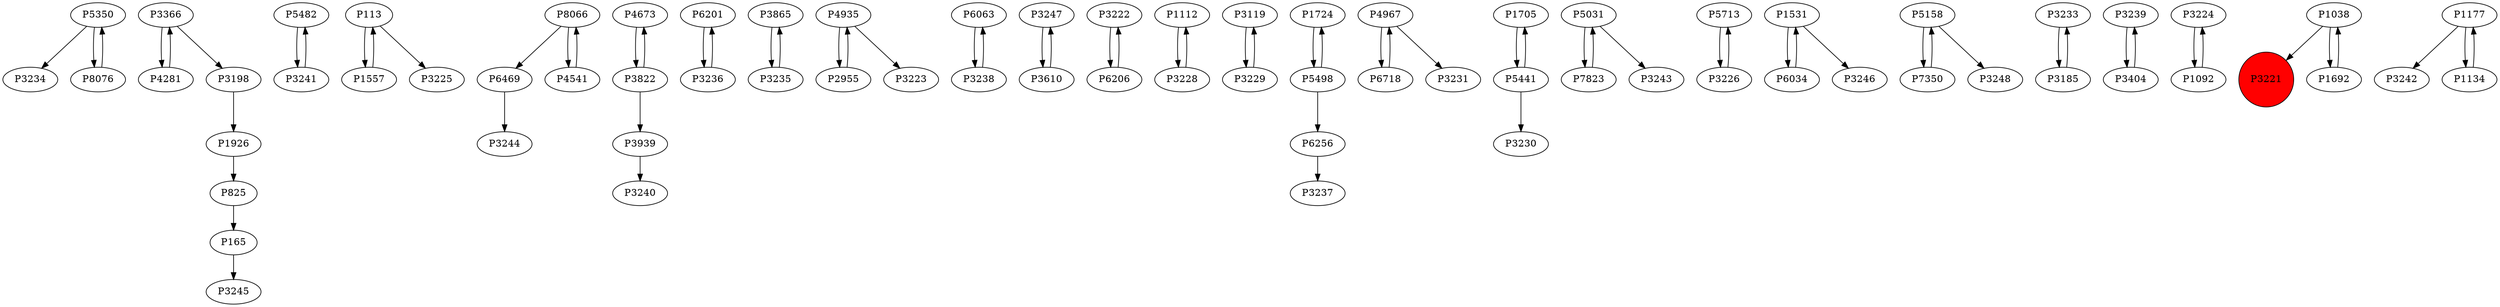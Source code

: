 digraph {
	P5350 -> P3234
	P1926 -> P825
	P5482 -> P3241
	P113 -> P1557
	P6469 -> P3244
	P4673 -> P3822
	P1557 -> P113
	P6201 -> P3236
	P3865 -> P3235
	P8066 -> P6469
	P4935 -> P2955
	P6063 -> P3238
	P5350 -> P8076
	P3247 -> P3610
	P4281 -> P3366
	P165 -> P3245
	P3222 -> P6206
	P3610 -> P3247
	P3366 -> P4281
	P3241 -> P5482
	P1112 -> P3228
	P6206 -> P3222
	P2955 -> P4935
	P3822 -> P4673
	P3236 -> P6201
	P3119 -> P3229
	P1724 -> P5498
	P4967 -> P6718
	P3235 -> P3865
	P4541 -> P8066
	P1705 -> P5441
	P5031 -> P7823
	P5713 -> P3226
	P1531 -> P6034
	P6256 -> P3237
	P3366 -> P3198
	P5158 -> P7350
	P4935 -> P3223
	P3233 -> P3185
	P5498 -> P6256
	P3229 -> P3119
	P3198 -> P1926
	P5441 -> P3230
	P7823 -> P5031
	P3239 -> P3404
	P3224 -> P1092
	P1038 -> P3221
	P1531 -> P3246
	P5441 -> P1705
	P8066 -> P4541
	P3228 -> P1112
	P5158 -> P3248
	P1038 -> P1692
	P3939 -> P3240
	P113 -> P3225
	P1692 -> P1038
	P3822 -> P3939
	P3185 -> P3233
	P3226 -> P5713
	P6034 -> P1531
	P1177 -> P3242
	P3238 -> P6063
	P8076 -> P5350
	P3404 -> P3239
	P1134 -> P1177
	P7350 -> P5158
	P1177 -> P1134
	P5498 -> P1724
	P4967 -> P3231
	P5031 -> P3243
	P1092 -> P3224
	P825 -> P165
	P6718 -> P4967
	P3221 [shape=circle]
	P3221 [style=filled]
	P3221 [fillcolor=red]
}